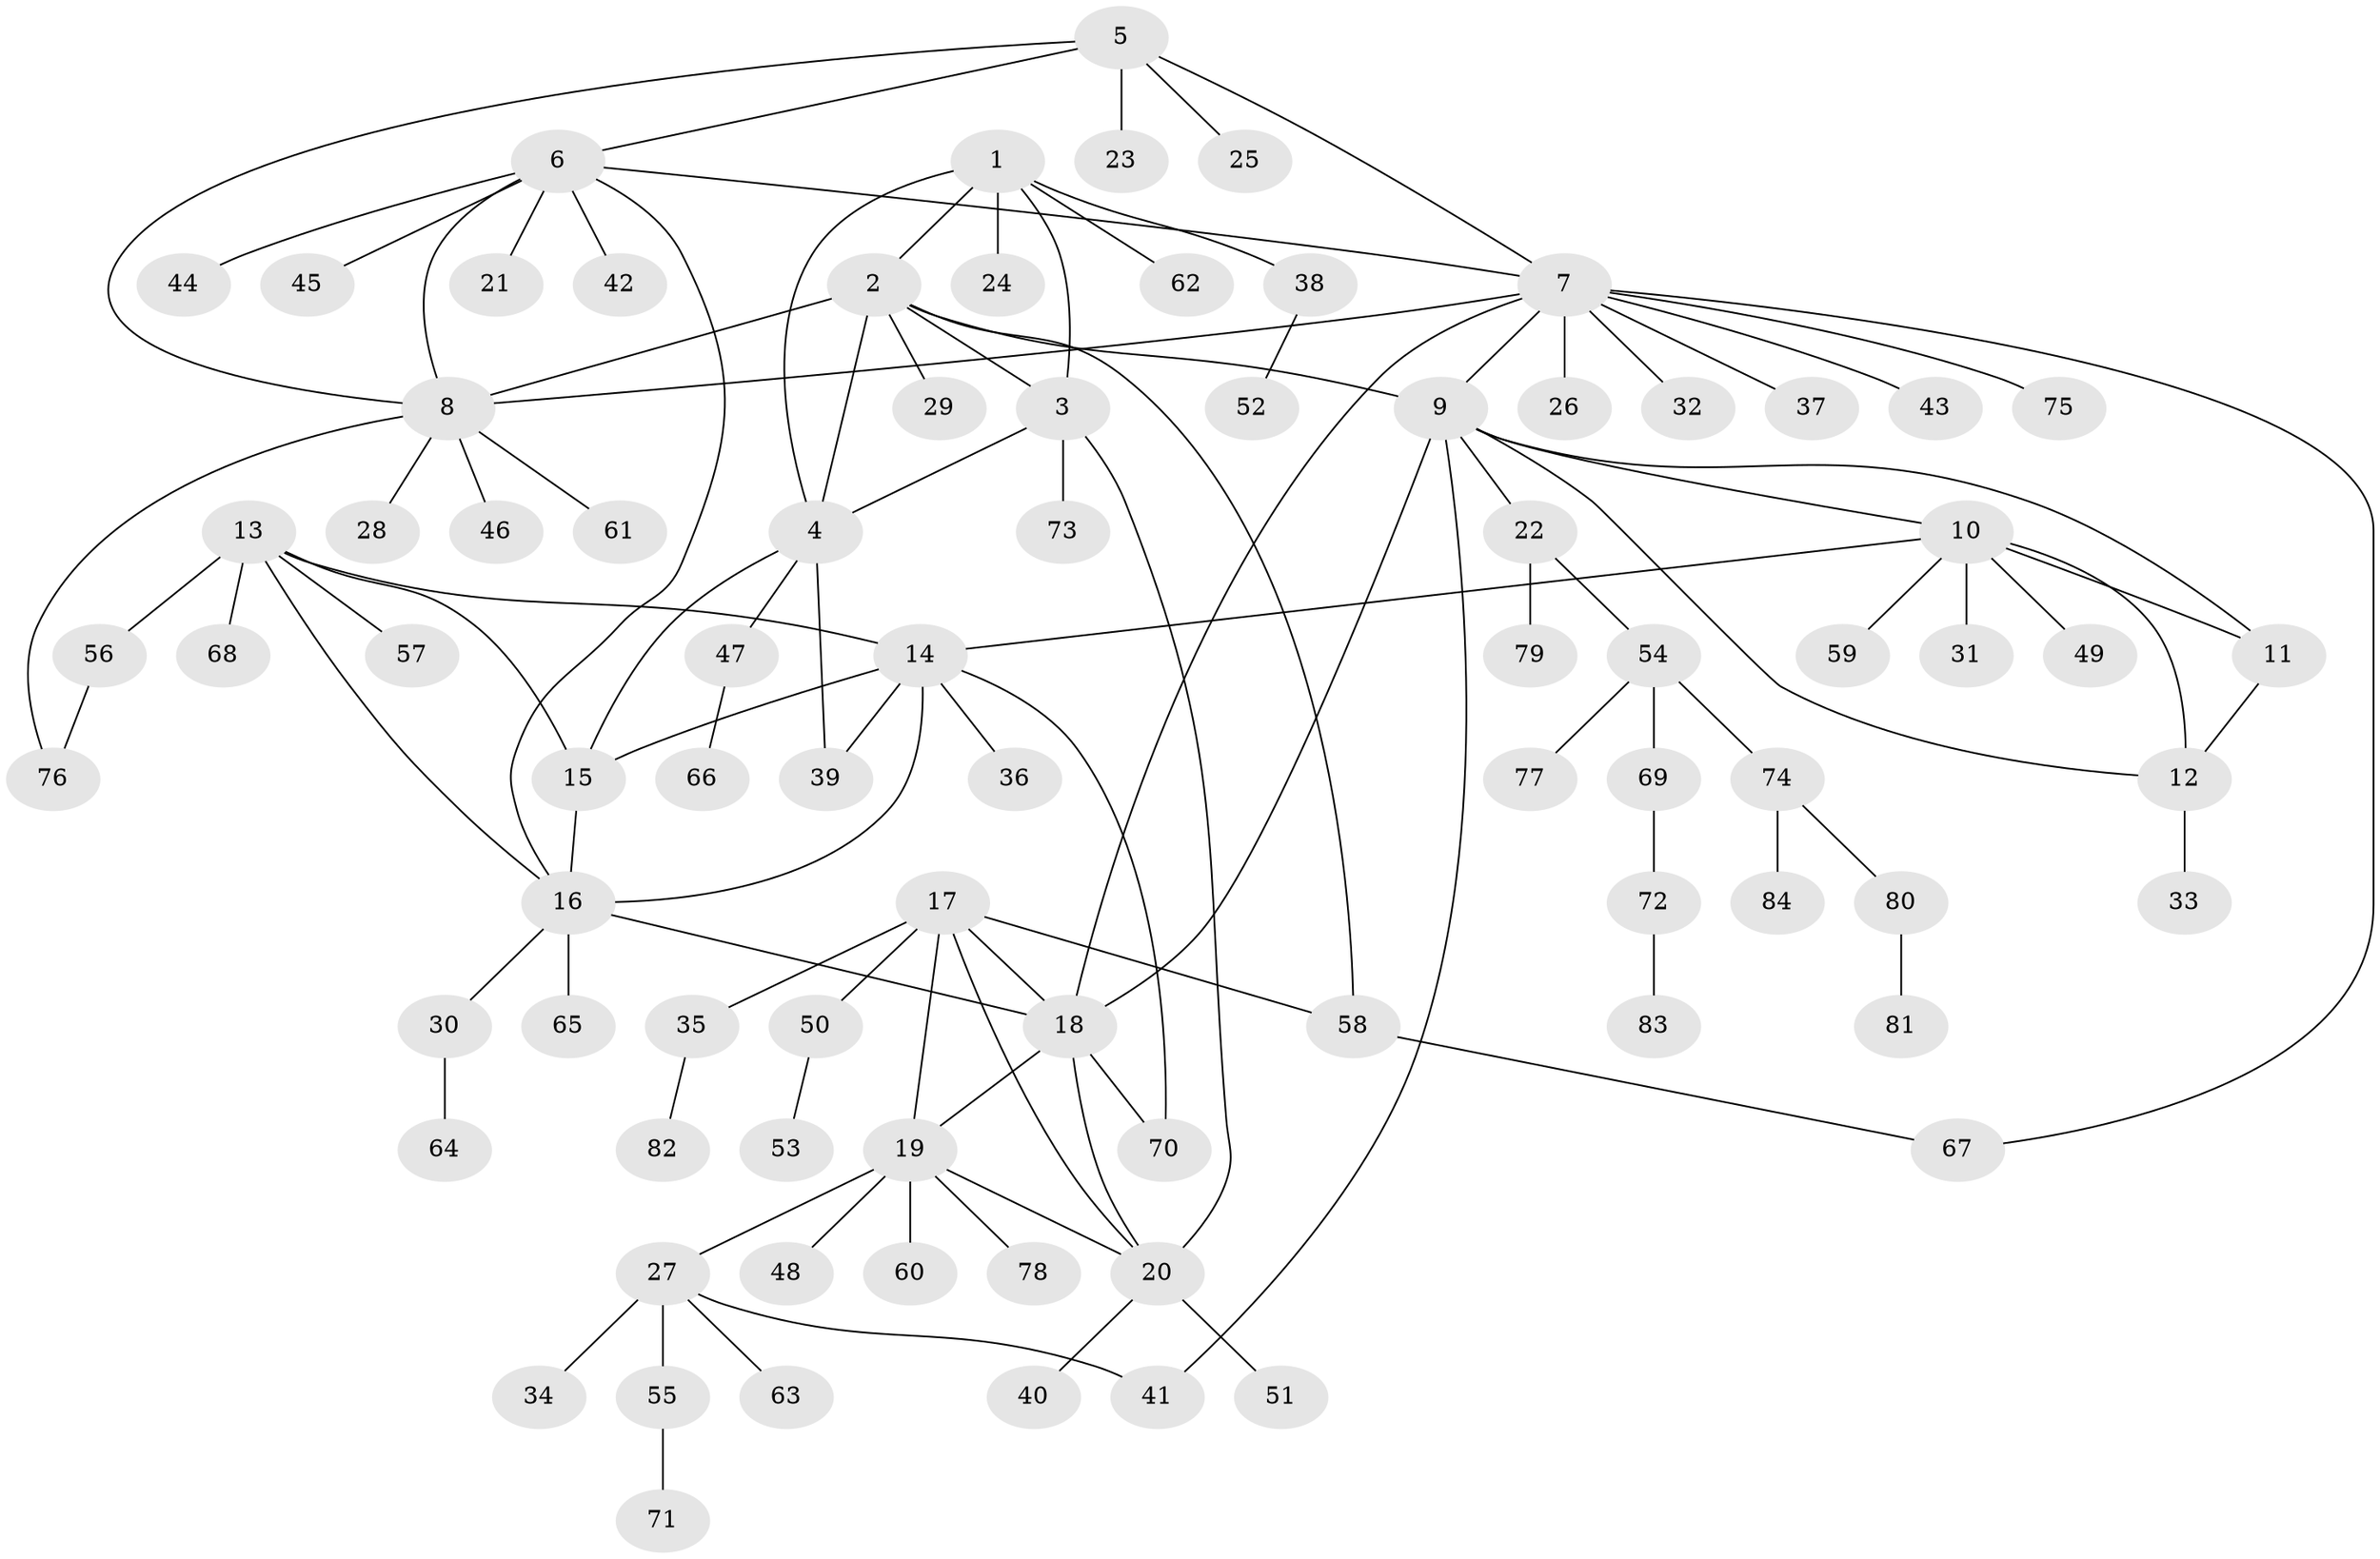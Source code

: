 // coarse degree distribution, {9: 0.017857142857142856, 3: 0.07142857142857142, 6: 0.07142857142857142, 4: 0.03571428571428571, 7: 0.08928571428571429, 10: 0.017857142857142856, 5: 0.05357142857142857, 2: 0.08928571428571429, 1: 0.5535714285714286}
// Generated by graph-tools (version 1.1) at 2025/42/03/06/25 10:42:08]
// undirected, 84 vertices, 110 edges
graph export_dot {
graph [start="1"]
  node [color=gray90,style=filled];
  1;
  2;
  3;
  4;
  5;
  6;
  7;
  8;
  9;
  10;
  11;
  12;
  13;
  14;
  15;
  16;
  17;
  18;
  19;
  20;
  21;
  22;
  23;
  24;
  25;
  26;
  27;
  28;
  29;
  30;
  31;
  32;
  33;
  34;
  35;
  36;
  37;
  38;
  39;
  40;
  41;
  42;
  43;
  44;
  45;
  46;
  47;
  48;
  49;
  50;
  51;
  52;
  53;
  54;
  55;
  56;
  57;
  58;
  59;
  60;
  61;
  62;
  63;
  64;
  65;
  66;
  67;
  68;
  69;
  70;
  71;
  72;
  73;
  74;
  75;
  76;
  77;
  78;
  79;
  80;
  81;
  82;
  83;
  84;
  1 -- 2;
  1 -- 3;
  1 -- 4;
  1 -- 24;
  1 -- 38;
  1 -- 62;
  2 -- 3;
  2 -- 4;
  2 -- 8;
  2 -- 9;
  2 -- 29;
  2 -- 58;
  3 -- 4;
  3 -- 20;
  3 -- 73;
  4 -- 15;
  4 -- 39;
  4 -- 47;
  5 -- 6;
  5 -- 7;
  5 -- 8;
  5 -- 23;
  5 -- 25;
  6 -- 7;
  6 -- 8;
  6 -- 16;
  6 -- 21;
  6 -- 42;
  6 -- 44;
  6 -- 45;
  7 -- 8;
  7 -- 9;
  7 -- 18;
  7 -- 26;
  7 -- 32;
  7 -- 37;
  7 -- 43;
  7 -- 67;
  7 -- 75;
  8 -- 28;
  8 -- 46;
  8 -- 61;
  8 -- 76;
  9 -- 10;
  9 -- 11;
  9 -- 12;
  9 -- 18;
  9 -- 22;
  9 -- 41;
  10 -- 11;
  10 -- 12;
  10 -- 14;
  10 -- 31;
  10 -- 49;
  10 -- 59;
  11 -- 12;
  12 -- 33;
  13 -- 14;
  13 -- 15;
  13 -- 16;
  13 -- 56;
  13 -- 57;
  13 -- 68;
  14 -- 15;
  14 -- 16;
  14 -- 36;
  14 -- 39;
  14 -- 70;
  15 -- 16;
  16 -- 18;
  16 -- 30;
  16 -- 65;
  17 -- 18;
  17 -- 19;
  17 -- 20;
  17 -- 35;
  17 -- 50;
  17 -- 58;
  18 -- 19;
  18 -- 20;
  18 -- 70;
  19 -- 20;
  19 -- 27;
  19 -- 48;
  19 -- 60;
  19 -- 78;
  20 -- 40;
  20 -- 51;
  22 -- 54;
  22 -- 79;
  27 -- 34;
  27 -- 41;
  27 -- 55;
  27 -- 63;
  30 -- 64;
  35 -- 82;
  38 -- 52;
  47 -- 66;
  50 -- 53;
  54 -- 69;
  54 -- 74;
  54 -- 77;
  55 -- 71;
  56 -- 76;
  58 -- 67;
  69 -- 72;
  72 -- 83;
  74 -- 80;
  74 -- 84;
  80 -- 81;
}
